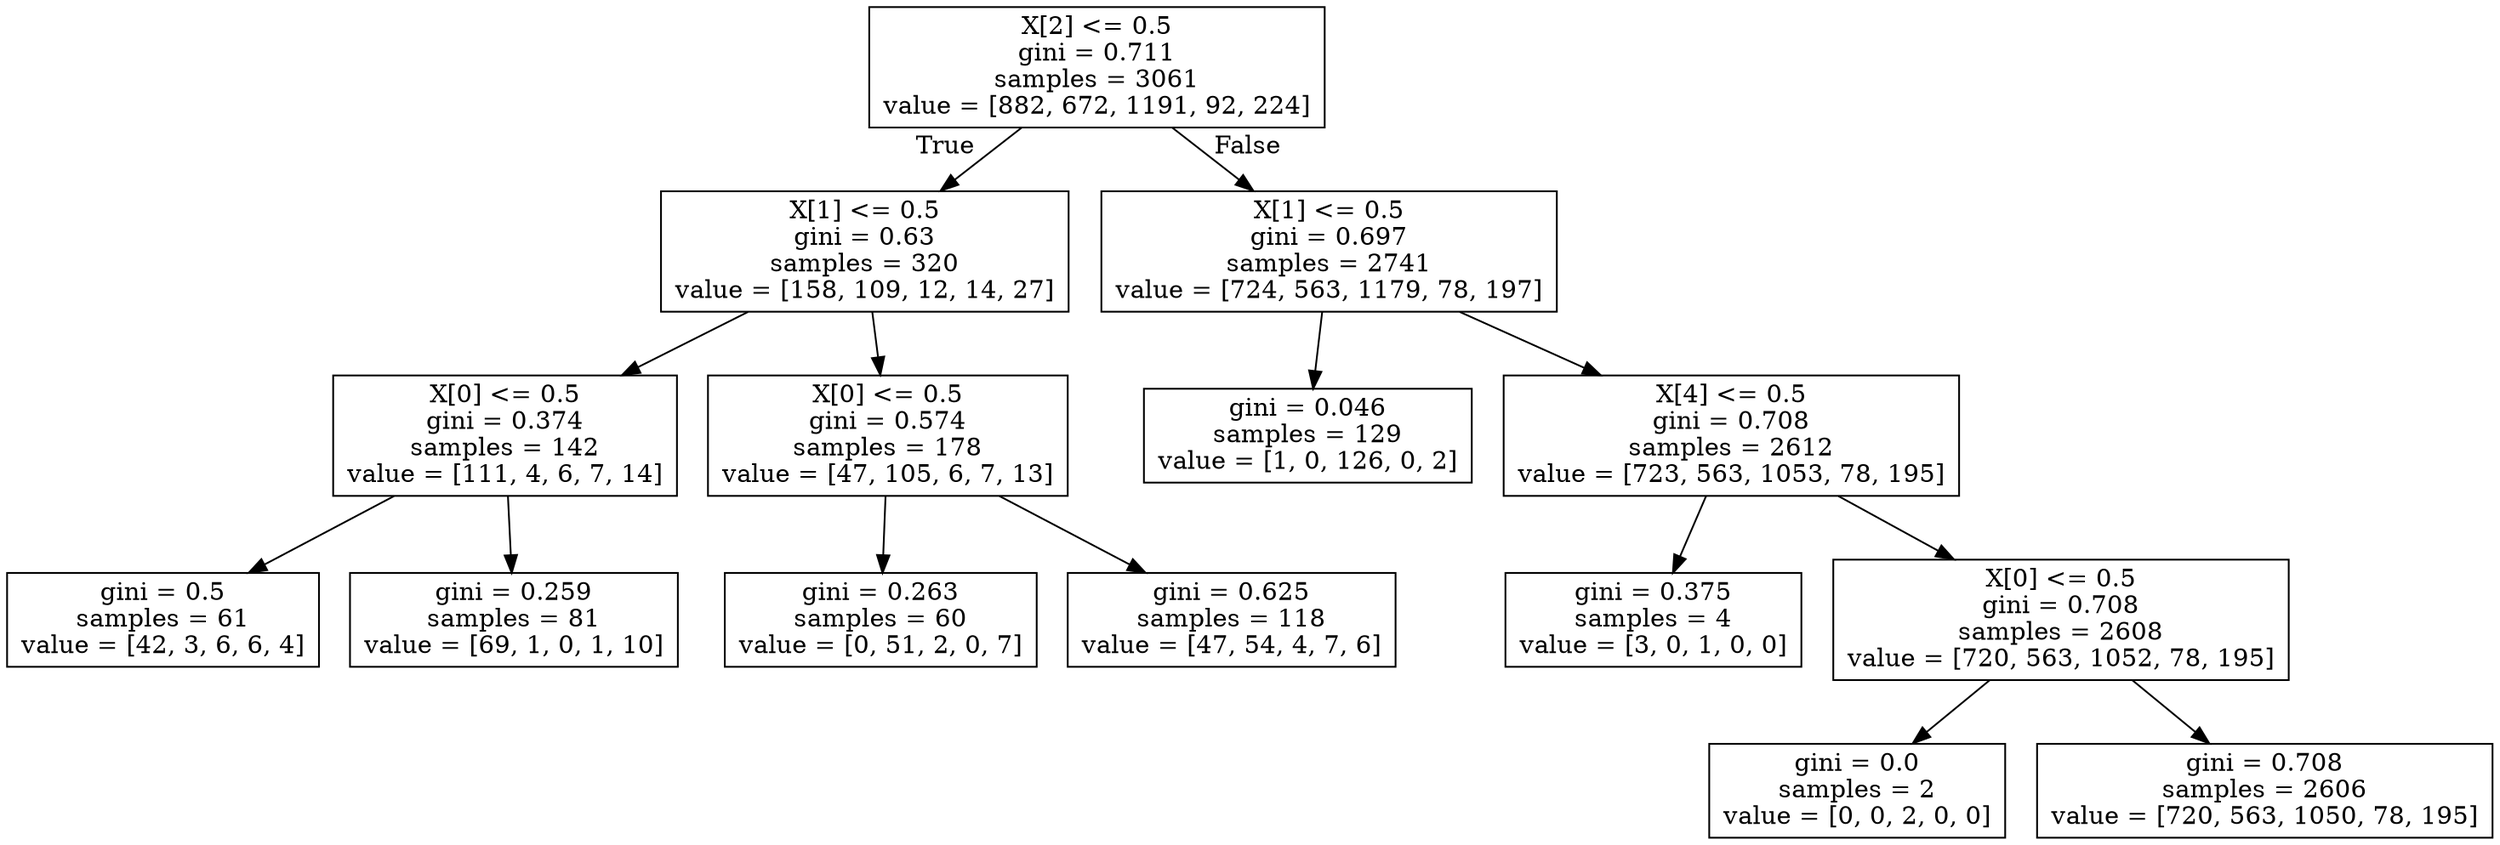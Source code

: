 digraph Tree {
node [shape=box] ;
0 [label="X[2] <= 0.5\ngini = 0.711\nsamples = 3061\nvalue = [882, 672, 1191, 92, 224]"] ;
1 [label="X[1] <= 0.5\ngini = 0.63\nsamples = 320\nvalue = [158, 109, 12, 14, 27]"] ;
0 -> 1 [labeldistance=2.5, labelangle=45, headlabel="True"] ;
2 [label="X[0] <= 0.5\ngini = 0.374\nsamples = 142\nvalue = [111, 4, 6, 7, 14]"] ;
1 -> 2 ;
3 [label="gini = 0.5\nsamples = 61\nvalue = [42, 3, 6, 6, 4]"] ;
2 -> 3 ;
4 [label="gini = 0.259\nsamples = 81\nvalue = [69, 1, 0, 1, 10]"] ;
2 -> 4 ;
5 [label="X[0] <= 0.5\ngini = 0.574\nsamples = 178\nvalue = [47, 105, 6, 7, 13]"] ;
1 -> 5 ;
6 [label="gini = 0.263\nsamples = 60\nvalue = [0, 51, 2, 0, 7]"] ;
5 -> 6 ;
7 [label="gini = 0.625\nsamples = 118\nvalue = [47, 54, 4, 7, 6]"] ;
5 -> 7 ;
8 [label="X[1] <= 0.5\ngini = 0.697\nsamples = 2741\nvalue = [724, 563, 1179, 78, 197]"] ;
0 -> 8 [labeldistance=2.5, labelangle=-45, headlabel="False"] ;
9 [label="gini = 0.046\nsamples = 129\nvalue = [1, 0, 126, 0, 2]"] ;
8 -> 9 ;
10 [label="X[4] <= 0.5\ngini = 0.708\nsamples = 2612\nvalue = [723, 563, 1053, 78, 195]"] ;
8 -> 10 ;
11 [label="gini = 0.375\nsamples = 4\nvalue = [3, 0, 1, 0, 0]"] ;
10 -> 11 ;
12 [label="X[0] <= 0.5\ngini = 0.708\nsamples = 2608\nvalue = [720, 563, 1052, 78, 195]"] ;
10 -> 12 ;
13 [label="gini = 0.0\nsamples = 2\nvalue = [0, 0, 2, 0, 0]"] ;
12 -> 13 ;
14 [label="gini = 0.708\nsamples = 2606\nvalue = [720, 563, 1050, 78, 195]"] ;
12 -> 14 ;
}